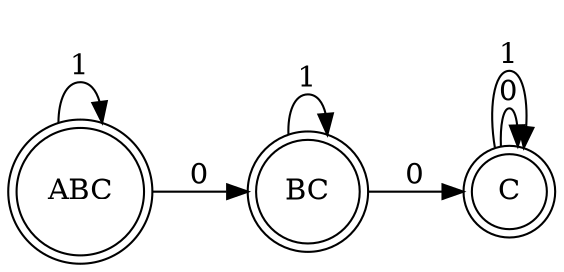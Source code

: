 digraph finite_state_machine {
rankdir=LR; 
size="8,5" 
node [shape = doublecircle];ABC BC C ;
node [shape = circle];
ABC->BC[label = 0];
ABC->ABC[label = 1];
BC->C[label = 0];
BC->BC[label = 1];
C->C[label = 0];
C->C[label = 1];
}
